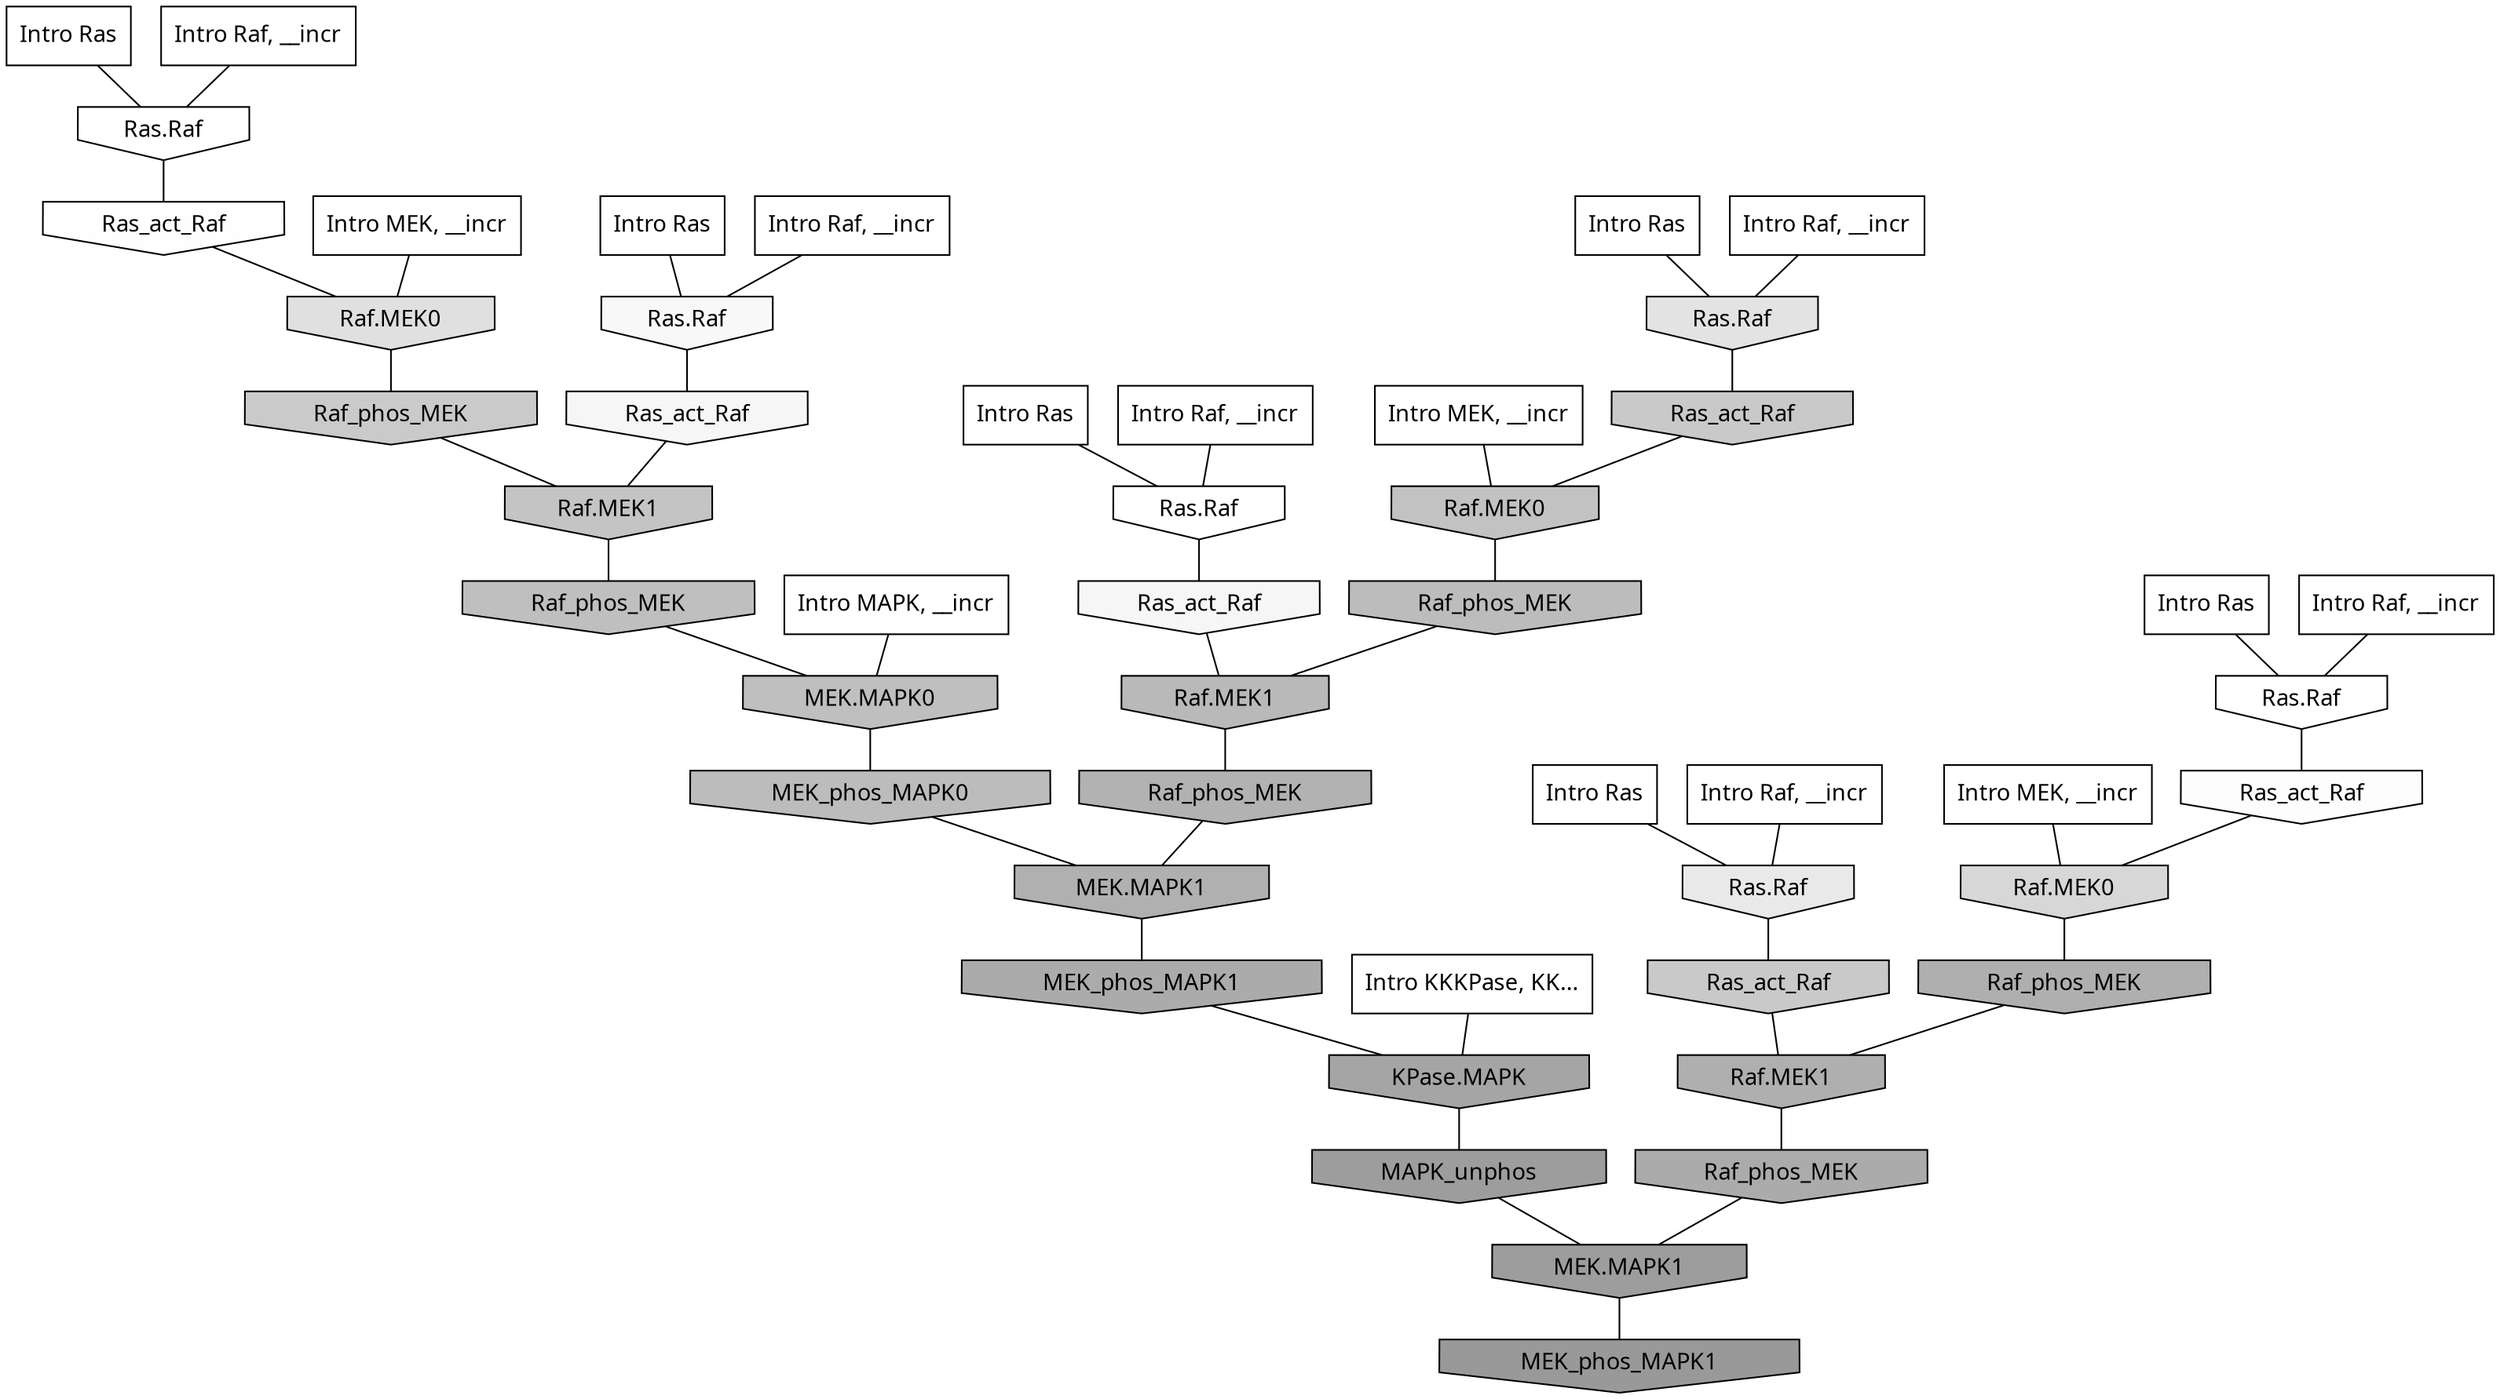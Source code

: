 digraph G{
  rankdir="TB";
  ranksep=0.30;
  node [fontname="CMU Serif"];
  edge [fontname="CMU Serif"];
  
  6 [label="Intro Ras", shape=rectangle, style=filled, fillcolor="0.000 0.000 1.000"]
  
  7 [label="Intro Ras", shape=rectangle, style=filled, fillcolor="0.000 0.000 1.000"]
  
  8 [label="Intro Ras", shape=rectangle, style=filled, fillcolor="0.000 0.000 1.000"]
  
  28 [label="Intro Ras", shape=rectangle, style=filled, fillcolor="0.000 0.000 1.000"]
  
  37 [label="Intro Ras", shape=rectangle, style=filled, fillcolor="0.000 0.000 1.000"]
  
  77 [label="Intro Ras", shape=rectangle, style=filled, fillcolor="0.000 0.000 1.000"]
  
  315 [label="Intro Raf, __incr", shape=rectangle, style=filled, fillcolor="0.000 0.000 1.000"]
  
  678 [label="Intro Raf, __incr", shape=rectangle, style=filled, fillcolor="0.000 0.000 1.000"]
  
  680 [label="Intro Raf, __incr", shape=rectangle, style=filled, fillcolor="0.000 0.000 1.000"]
  
  961 [label="Intro Raf, __incr", shape=rectangle, style=filled, fillcolor="0.000 0.000 1.000"]
  
  988 [label="Intro Raf, __incr", shape=rectangle, style=filled, fillcolor="0.000 0.000 1.000"]
  
  1030 [label="Intro Raf, __incr", shape=rectangle, style=filled, fillcolor="0.000 0.000 1.000"]
  
  1135 [label="Intro MEK, __incr", shape=rectangle, style=filled, fillcolor="0.000 0.000 1.000"]
  
  1136 [label="Intro MEK, __incr", shape=rectangle, style=filled, fillcolor="0.000 0.000 1.000"]
  
  1941 [label="Intro MEK, __incr", shape=rectangle, style=filled, fillcolor="0.000 0.000 1.000"]
  
  2964 [label="Intro MAPK, __incr", shape=rectangle, style=filled, fillcolor="0.000 0.000 1.000"]
  
  3145 [label="Intro KKKPase, KK...", shape=rectangle, style=filled, fillcolor="0.000 0.000 1.000"]
  
  3213 [label="Ras.Raf", shape=invhouse, style=filled, fillcolor="0.000 0.000 1.000"]
  
  3216 [label="Ras.Raf", shape=invhouse, style=filled, fillcolor="0.000 0.000 1.000"]
  
  3237 [label="Ras.Raf", shape=invhouse, style=filled, fillcolor="0.000 0.000 1.000"]
  
  3360 [label="Ras_act_Raf", shape=invhouse, style=filled, fillcolor="0.000 0.000 0.993"]
  
  3380 [label="Ras_act_Raf", shape=invhouse, style=filled, fillcolor="0.000 0.000 0.990"]
  
  3511 [label="Ras.Raf", shape=invhouse, style=filled, fillcolor="0.000 0.000 0.972"]
  
  3613 [label="Ras_act_Raf", shape=invhouse, style=filled, fillcolor="0.000 0.000 0.963"]
  
  3631 [label="Ras_act_Raf", shape=invhouse, style=filled, fillcolor="0.000 0.000 0.961"]
  
  4410 [label="Ras.Raf", shape=invhouse, style=filled, fillcolor="0.000 0.000 0.914"]
  
  4927 [label="Ras.Raf", shape=invhouse, style=filled, fillcolor="0.000 0.000 0.887"]
  
  5088 [label="Raf.MEK0", shape=invhouse, style=filled, fillcolor="0.000 0.000 0.878"]
  
  5925 [label="Raf.MEK0", shape=invhouse, style=filled, fillcolor="0.000 0.000 0.840"]
  
  7403 [label="Raf_phos_MEK", shape=invhouse, style=filled, fillcolor="0.000 0.000 0.791"]
  
  7536 [label="Ras_act_Raf", shape=invhouse, style=filled, fillcolor="0.000 0.000 0.788"]
  
  7564 [label="Ras_act_Raf", shape=invhouse, style=filled, fillcolor="0.000 0.000 0.788"]
  
  8295 [label="Raf.MEK1", shape=invhouse, style=filled, fillcolor="0.000 0.000 0.768"]
  
  8727 [label="Raf.MEK0", shape=invhouse, style=filled, fillcolor="0.000 0.000 0.758"]
  
  9128 [label="Raf_phos_MEK", shape=invhouse, style=filled, fillcolor="0.000 0.000 0.747"]
  
  9132 [label="MEK.MAPK0", shape=invhouse, style=filled, fillcolor="0.000 0.000 0.747"]
  
  9690 [label="Raf_phos_MEK", shape=invhouse, style=filled, fillcolor="0.000 0.000 0.737"]
  
  9706 [label="MEK_phos_MAPK0", shape=invhouse, style=filled, fillcolor="0.000 0.000 0.737"]
  
  10504 [label="Raf.MEK1", shape=invhouse, style=filled, fillcolor="0.000 0.000 0.723"]
  
  12103 [label="Raf_phos_MEK", shape=invhouse, style=filled, fillcolor="0.000 0.000 0.697"]
  
  12708 [label="MEK.MAPK1", shape=invhouse, style=filled, fillcolor="0.000 0.000 0.689"]
  
  12957 [label="Raf_phos_MEK", shape=invhouse, style=filled, fillcolor="0.000 0.000 0.686"]
  
  13110 [label="Raf.MEK1", shape=invhouse, style=filled, fillcolor="0.000 0.000 0.684"]
  
  14167 [label="MEK_phos_MAPK1", shape=invhouse, style=filled, fillcolor="0.000 0.000 0.671"]
  
  14251 [label="Raf_phos_MEK", shape=invhouse, style=filled, fillcolor="0.000 0.000 0.670"]
  
  16032 [label="KPase.MAPK", shape=invhouse, style=filled, fillcolor="0.000 0.000 0.645"]
  
  17367 [label="MAPK_unphos", shape=invhouse, style=filled, fillcolor="0.000 0.000 0.616"]
  
  17368 [label="MEK.MAPK1", shape=invhouse, style=filled, fillcolor="0.000 0.000 0.616"]
  
  17874 [label="MEK_phos_MAPK1", shape=invhouse, style=filled, fillcolor="0.000 0.000 0.600"]
  
  
  17368 -> 17874 [dir=none, color="0.000 0.000 0.000"] 
  17367 -> 17368 [dir=none, color="0.000 0.000 0.000"] 
  16032 -> 17367 [dir=none, color="0.000 0.000 0.000"] 
  14251 -> 17368 [dir=none, color="0.000 0.000 0.000"] 
  14167 -> 16032 [dir=none, color="0.000 0.000 0.000"] 
  13110 -> 14251 [dir=none, color="0.000 0.000 0.000"] 
  12957 -> 13110 [dir=none, color="0.000 0.000 0.000"] 
  12708 -> 14167 [dir=none, color="0.000 0.000 0.000"] 
  12103 -> 12708 [dir=none, color="0.000 0.000 0.000"] 
  10504 -> 12103 [dir=none, color="0.000 0.000 0.000"] 
  9706 -> 12708 [dir=none, color="0.000 0.000 0.000"] 
  9690 -> 10504 [dir=none, color="0.000 0.000 0.000"] 
  9132 -> 9706 [dir=none, color="0.000 0.000 0.000"] 
  9128 -> 9132 [dir=none, color="0.000 0.000 0.000"] 
  8727 -> 9690 [dir=none, color="0.000 0.000 0.000"] 
  8295 -> 9128 [dir=none, color="0.000 0.000 0.000"] 
  7564 -> 13110 [dir=none, color="0.000 0.000 0.000"] 
  7536 -> 8727 [dir=none, color="0.000 0.000 0.000"] 
  7403 -> 8295 [dir=none, color="0.000 0.000 0.000"] 
  5925 -> 12957 [dir=none, color="0.000 0.000 0.000"] 
  5088 -> 7403 [dir=none, color="0.000 0.000 0.000"] 
  4927 -> 7536 [dir=none, color="0.000 0.000 0.000"] 
  4410 -> 7564 [dir=none, color="0.000 0.000 0.000"] 
  3631 -> 8295 [dir=none, color="0.000 0.000 0.000"] 
  3613 -> 10504 [dir=none, color="0.000 0.000 0.000"] 
  3511 -> 3631 [dir=none, color="0.000 0.000 0.000"] 
  3380 -> 5925 [dir=none, color="0.000 0.000 0.000"] 
  3360 -> 5088 [dir=none, color="0.000 0.000 0.000"] 
  3237 -> 3360 [dir=none, color="0.000 0.000 0.000"] 
  3216 -> 3380 [dir=none, color="0.000 0.000 0.000"] 
  3213 -> 3613 [dir=none, color="0.000 0.000 0.000"] 
  3145 -> 16032 [dir=none, color="0.000 0.000 0.000"] 
  2964 -> 9132 [dir=none, color="0.000 0.000 0.000"] 
  1941 -> 8727 [dir=none, color="0.000 0.000 0.000"] 
  1136 -> 5925 [dir=none, color="0.000 0.000 0.000"] 
  1135 -> 5088 [dir=none, color="0.000 0.000 0.000"] 
  1030 -> 4927 [dir=none, color="0.000 0.000 0.000"] 
  988 -> 3216 [dir=none, color="0.000 0.000 0.000"] 
  961 -> 4410 [dir=none, color="0.000 0.000 0.000"] 
  680 -> 3213 [dir=none, color="0.000 0.000 0.000"] 
  678 -> 3237 [dir=none, color="0.000 0.000 0.000"] 
  315 -> 3511 [dir=none, color="0.000 0.000 0.000"] 
  77 -> 4927 [dir=none, color="0.000 0.000 0.000"] 
  37 -> 4410 [dir=none, color="0.000 0.000 0.000"] 
  28 -> 3511 [dir=none, color="0.000 0.000 0.000"] 
  8 -> 3216 [dir=none, color="0.000 0.000 0.000"] 
  7 -> 3213 [dir=none, color="0.000 0.000 0.000"] 
  6 -> 3237 [dir=none, color="0.000 0.000 0.000"] 
  
  }
